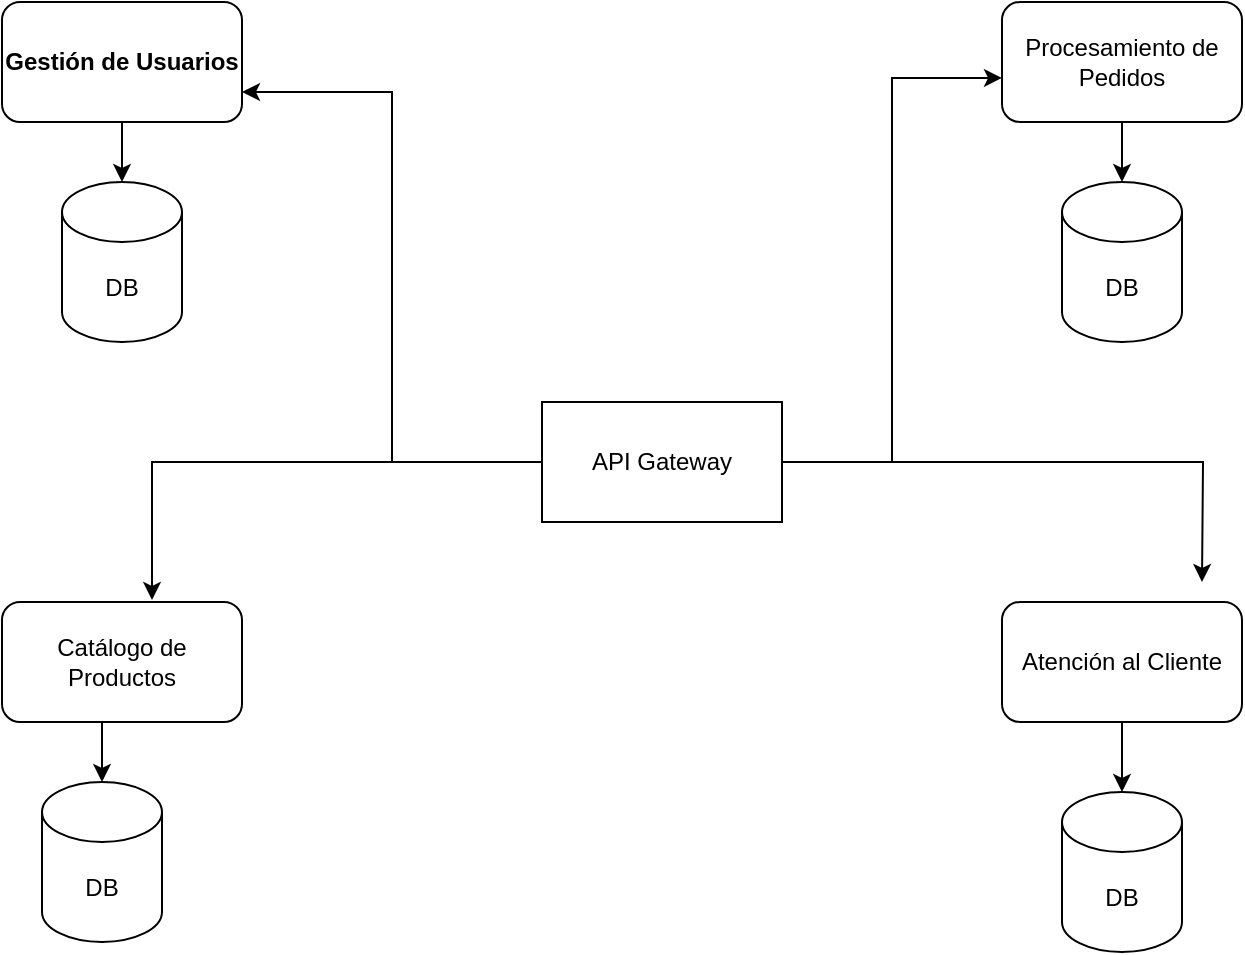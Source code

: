 <mxfile version="21.2.8" type="device">
  <diagram name="Página-1" id="-nvcLq0Rht58j44Pgdvf">
    <mxGraphModel dx="1114" dy="818" grid="1" gridSize="10" guides="1" tooltips="1" connect="1" arrows="1" fold="1" page="1" pageScale="1" pageWidth="827" pageHeight="1169" math="0" shadow="0">
      <root>
        <mxCell id="0" />
        <mxCell id="1" parent="0" />
        <mxCell id="iOjPId66jRyr4zRcNEnE-1" value="" style="rounded=0;whiteSpace=wrap;html=1;" vertex="1" parent="1">
          <mxGeometry x="350" y="390" width="120" height="60" as="geometry" />
        </mxCell>
        <mxCell id="iOjPId66jRyr4zRcNEnE-13" style="edgeStyle=orthogonalEdgeStyle;rounded=0;orthogonalLoop=1;jettySize=auto;html=1;entryX=0.625;entryY=-0.017;entryDx=0;entryDy=0;entryPerimeter=0;" edge="1" parent="1" source="iOjPId66jRyr4zRcNEnE-2" target="iOjPId66jRyr4zRcNEnE-4">
          <mxGeometry relative="1" as="geometry" />
        </mxCell>
        <mxCell id="iOjPId66jRyr4zRcNEnE-14" style="edgeStyle=orthogonalEdgeStyle;rounded=0;orthogonalLoop=1;jettySize=auto;html=1;" edge="1" parent="1" source="iOjPId66jRyr4zRcNEnE-2">
          <mxGeometry relative="1" as="geometry">
            <mxPoint x="680" y="480" as="targetPoint" />
          </mxGeometry>
        </mxCell>
        <mxCell id="iOjPId66jRyr4zRcNEnE-15" style="edgeStyle=orthogonalEdgeStyle;rounded=0;orthogonalLoop=1;jettySize=auto;html=1;entryX=0;entryY=0.633;entryDx=0;entryDy=0;entryPerimeter=0;" edge="1" parent="1" source="iOjPId66jRyr4zRcNEnE-2" target="iOjPId66jRyr4zRcNEnE-5">
          <mxGeometry relative="1" as="geometry" />
        </mxCell>
        <mxCell id="iOjPId66jRyr4zRcNEnE-16" style="edgeStyle=orthogonalEdgeStyle;rounded=0;orthogonalLoop=1;jettySize=auto;html=1;entryX=1;entryY=0.75;entryDx=0;entryDy=0;" edge="1" parent="1" source="iOjPId66jRyr4zRcNEnE-2" target="iOjPId66jRyr4zRcNEnE-3">
          <mxGeometry relative="1" as="geometry" />
        </mxCell>
        <mxCell id="iOjPId66jRyr4zRcNEnE-2" value="&lt;meta charset=&quot;utf-8&quot;&gt;API Gateway" style="rounded=0;whiteSpace=wrap;html=1;" vertex="1" parent="1">
          <mxGeometry x="350" y="390" width="120" height="60" as="geometry" />
        </mxCell>
        <mxCell id="iOjPId66jRyr4zRcNEnE-17" style="edgeStyle=orthogonalEdgeStyle;rounded=0;orthogonalLoop=1;jettySize=auto;html=1;exitX=0.5;exitY=1;exitDx=0;exitDy=0;" edge="1" parent="1" source="iOjPId66jRyr4zRcNEnE-3" target="iOjPId66jRyr4zRcNEnE-7">
          <mxGeometry relative="1" as="geometry" />
        </mxCell>
        <mxCell id="iOjPId66jRyr4zRcNEnE-3" value="&lt;meta charset=&quot;utf-8&quot;&gt;&lt;strong&gt;Gestión de Usuarios&lt;/strong&gt;" style="rounded=1;whiteSpace=wrap;html=1;" vertex="1" parent="1">
          <mxGeometry x="80" y="190" width="120" height="60" as="geometry" />
        </mxCell>
        <mxCell id="iOjPId66jRyr4zRcNEnE-19" style="edgeStyle=orthogonalEdgeStyle;rounded=0;orthogonalLoop=1;jettySize=auto;html=1;exitX=0.5;exitY=1;exitDx=0;exitDy=0;entryX=0.5;entryY=0;entryDx=0;entryDy=0;entryPerimeter=0;" edge="1" parent="1" source="iOjPId66jRyr4zRcNEnE-4" target="iOjPId66jRyr4zRcNEnE-8">
          <mxGeometry relative="1" as="geometry" />
        </mxCell>
        <mxCell id="iOjPId66jRyr4zRcNEnE-4" value="&lt;meta charset=&quot;utf-8&quot;&gt;Catálogo de Productos" style="rounded=1;whiteSpace=wrap;html=1;" vertex="1" parent="1">
          <mxGeometry x="80" y="490" width="120" height="60" as="geometry" />
        </mxCell>
        <mxCell id="iOjPId66jRyr4zRcNEnE-18" value="" style="edgeStyle=orthogonalEdgeStyle;rounded=0;orthogonalLoop=1;jettySize=auto;html=1;" edge="1" parent="1" source="iOjPId66jRyr4zRcNEnE-5" target="iOjPId66jRyr4zRcNEnE-9">
          <mxGeometry relative="1" as="geometry" />
        </mxCell>
        <mxCell id="iOjPId66jRyr4zRcNEnE-5" value="&lt;meta charset=&quot;utf-8&quot;&gt;Procesamiento de Pedidos" style="rounded=1;whiteSpace=wrap;html=1;" vertex="1" parent="1">
          <mxGeometry x="580" y="190" width="120" height="60" as="geometry" />
        </mxCell>
        <mxCell id="iOjPId66jRyr4zRcNEnE-20" value="" style="edgeStyle=orthogonalEdgeStyle;rounded=0;orthogonalLoop=1;jettySize=auto;html=1;" edge="1" parent="1" source="iOjPId66jRyr4zRcNEnE-6" target="iOjPId66jRyr4zRcNEnE-10">
          <mxGeometry relative="1" as="geometry" />
        </mxCell>
        <mxCell id="iOjPId66jRyr4zRcNEnE-6" value="&lt;meta charset=&quot;utf-8&quot;&gt;Atención al Cliente" style="rounded=1;whiteSpace=wrap;html=1;" vertex="1" parent="1">
          <mxGeometry x="580" y="490" width="120" height="60" as="geometry" />
        </mxCell>
        <mxCell id="iOjPId66jRyr4zRcNEnE-7" value="&lt;meta charset=&quot;utf-8&quot;&gt;DB" style="shape=cylinder3;whiteSpace=wrap;html=1;boundedLbl=1;backgroundOutline=1;size=15;" vertex="1" parent="1">
          <mxGeometry x="110" y="280" width="60" height="80" as="geometry" />
        </mxCell>
        <mxCell id="iOjPId66jRyr4zRcNEnE-8" value="&lt;meta charset=&quot;utf-8&quot;&gt;DB" style="shape=cylinder3;whiteSpace=wrap;html=1;boundedLbl=1;backgroundOutline=1;size=15;" vertex="1" parent="1">
          <mxGeometry x="100" y="580" width="60" height="80" as="geometry" />
        </mxCell>
        <mxCell id="iOjPId66jRyr4zRcNEnE-9" value="&lt;meta charset=&quot;utf-8&quot;&gt;DB" style="shape=cylinder3;whiteSpace=wrap;html=1;boundedLbl=1;backgroundOutline=1;size=15;" vertex="1" parent="1">
          <mxGeometry x="610" y="280" width="60" height="80" as="geometry" />
        </mxCell>
        <mxCell id="iOjPId66jRyr4zRcNEnE-10" value="&lt;meta charset=&quot;utf-8&quot;&gt;DB" style="shape=cylinder3;whiteSpace=wrap;html=1;boundedLbl=1;backgroundOutline=1;size=15;" vertex="1" parent="1">
          <mxGeometry x="610" y="585" width="60" height="80" as="geometry" />
        </mxCell>
      </root>
    </mxGraphModel>
  </diagram>
</mxfile>
